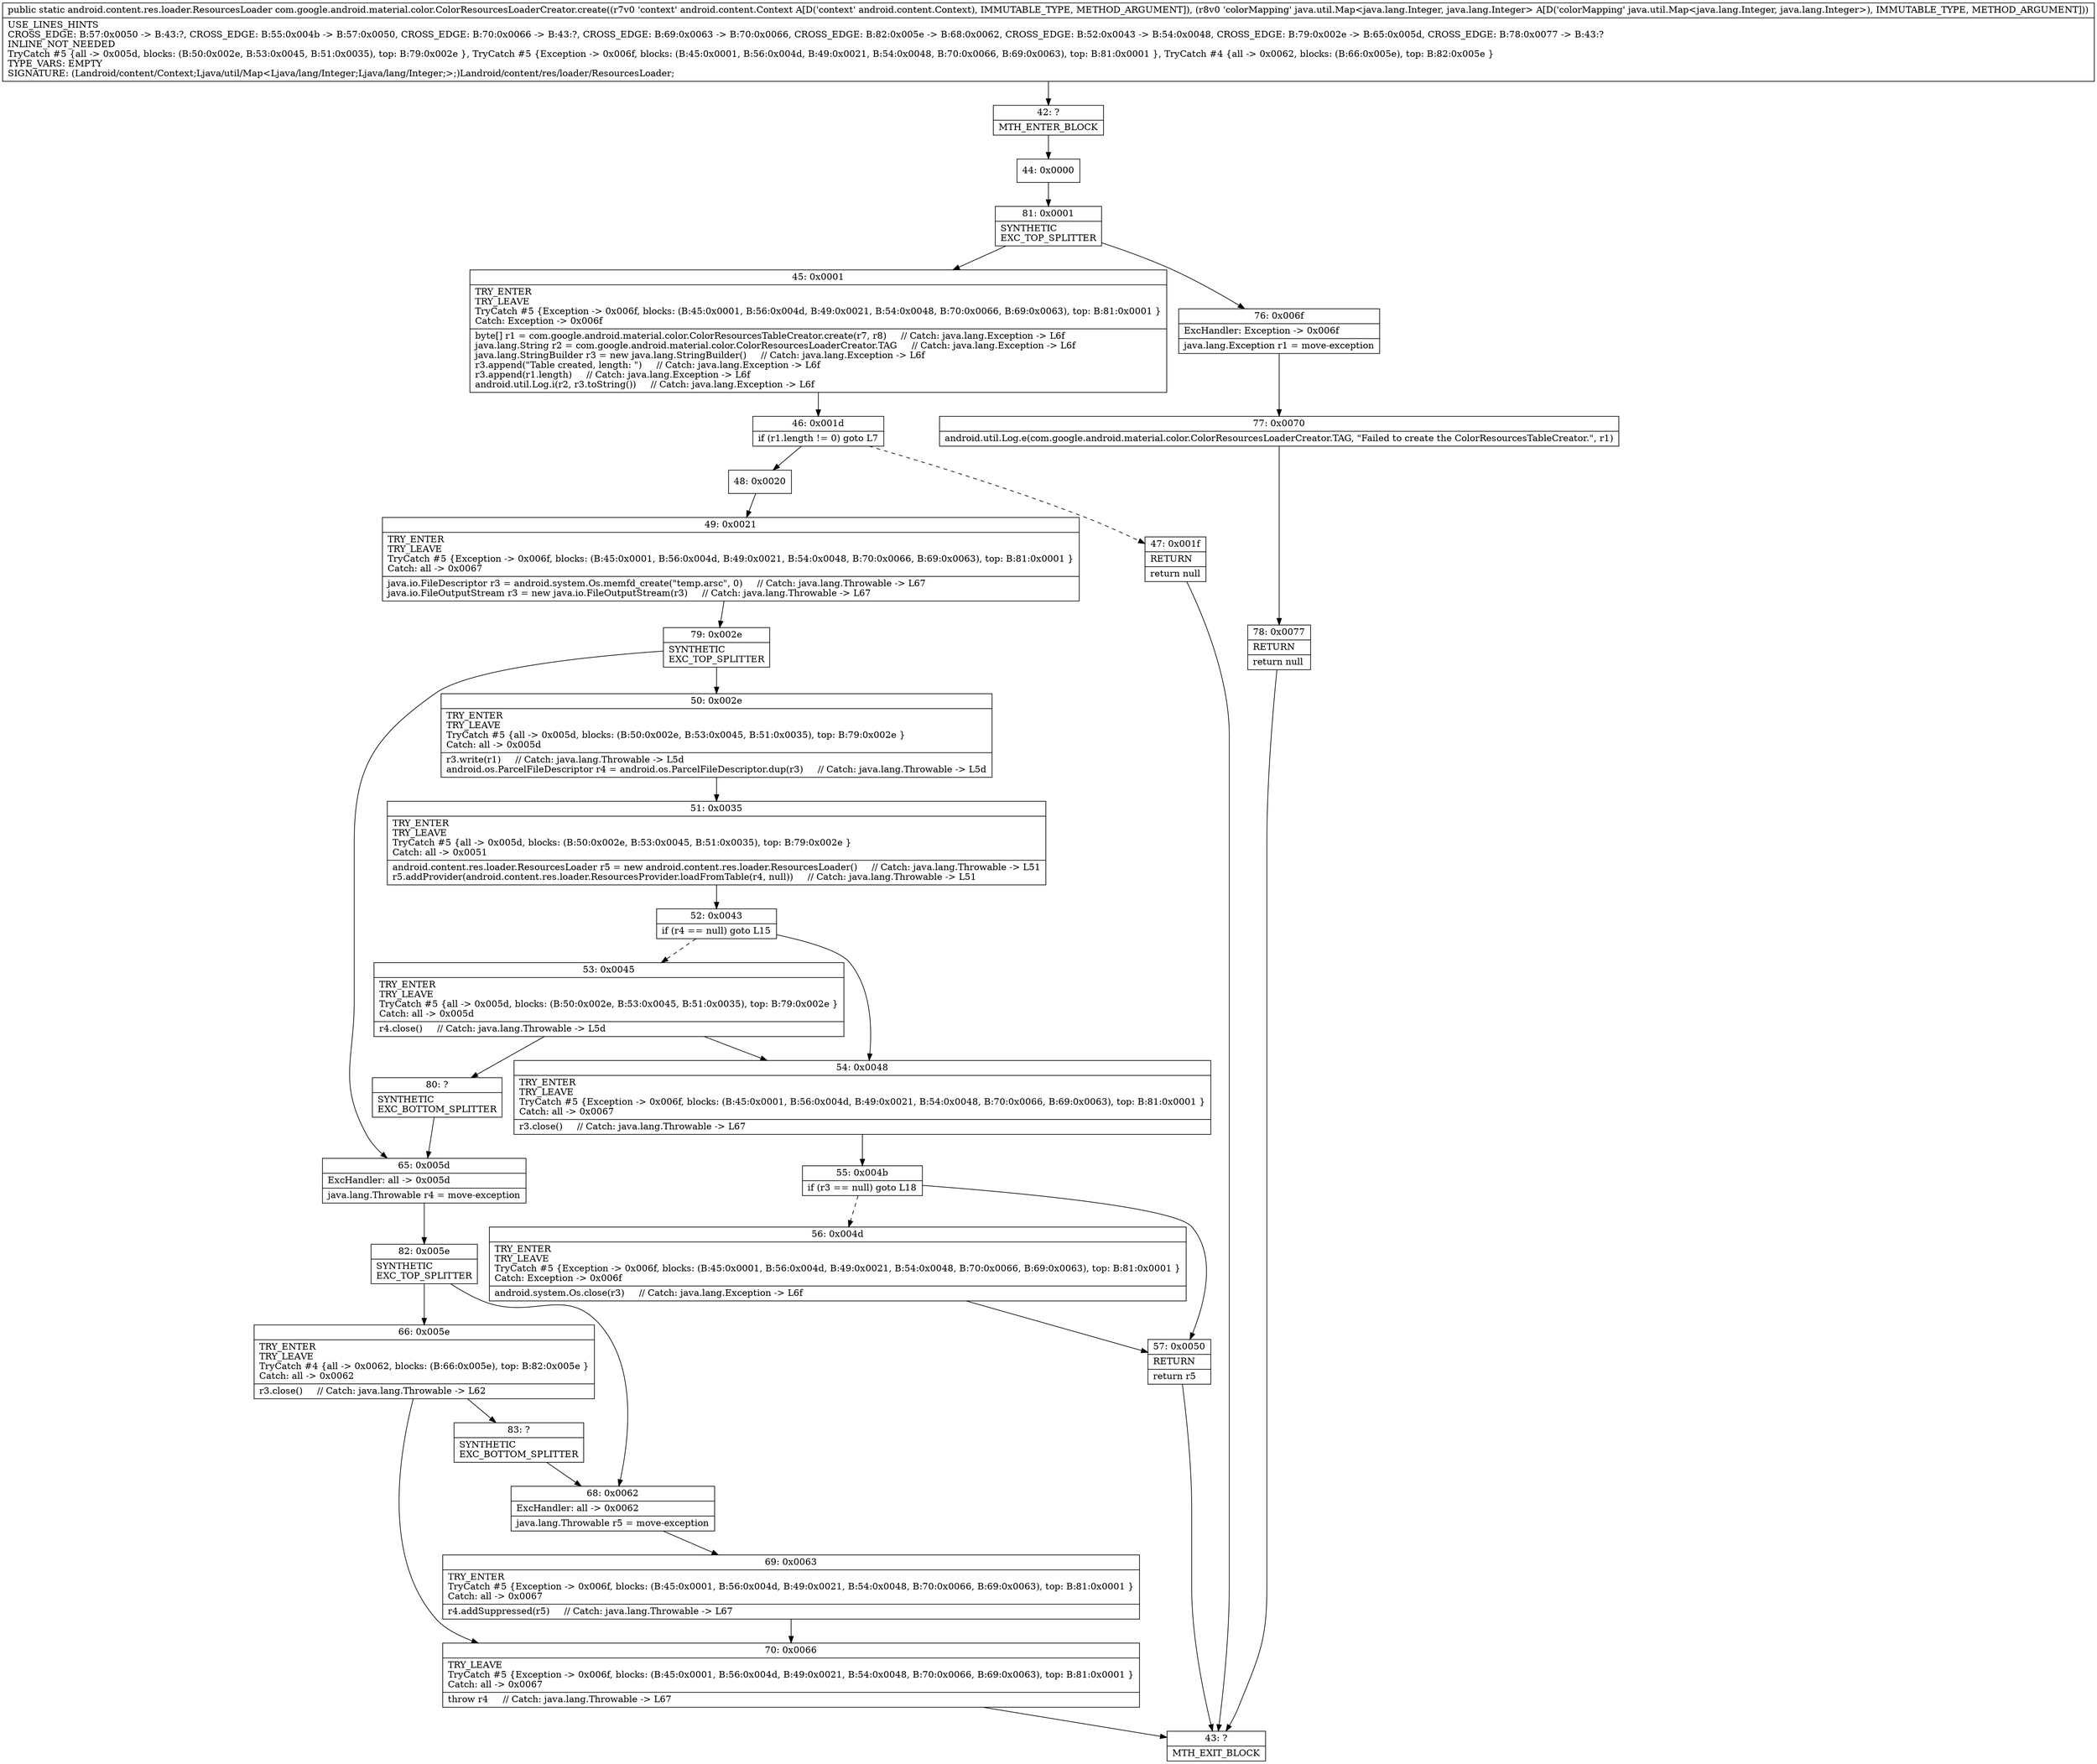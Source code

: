 digraph "CFG forcom.google.android.material.color.ColorResourcesLoaderCreator.create(Landroid\/content\/Context;Ljava\/util\/Map;)Landroid\/content\/res\/loader\/ResourcesLoader;" {
Node_42 [shape=record,label="{42\:\ ?|MTH_ENTER_BLOCK\l}"];
Node_44 [shape=record,label="{44\:\ 0x0000}"];
Node_81 [shape=record,label="{81\:\ 0x0001|SYNTHETIC\lEXC_TOP_SPLITTER\l}"];
Node_45 [shape=record,label="{45\:\ 0x0001|TRY_ENTER\lTRY_LEAVE\lTryCatch #5 \{Exception \-\> 0x006f, blocks: (B:45:0x0001, B:56:0x004d, B:49:0x0021, B:54:0x0048, B:70:0x0066, B:69:0x0063), top: B:81:0x0001 \}\lCatch: Exception \-\> 0x006f\l|byte[] r1 = com.google.android.material.color.ColorResourcesTableCreator.create(r7, r8)     \/\/ Catch: java.lang.Exception \-\> L6f\ljava.lang.String r2 = com.google.android.material.color.ColorResourcesLoaderCreator.TAG     \/\/ Catch: java.lang.Exception \-\> L6f\ljava.lang.StringBuilder r3 = new java.lang.StringBuilder()     \/\/ Catch: java.lang.Exception \-\> L6f\lr3.append(\"Table created, length: \")     \/\/ Catch: java.lang.Exception \-\> L6f\lr3.append(r1.length)     \/\/ Catch: java.lang.Exception \-\> L6f\landroid.util.Log.i(r2, r3.toString())     \/\/ Catch: java.lang.Exception \-\> L6f\l}"];
Node_46 [shape=record,label="{46\:\ 0x001d|if (r1.length != 0) goto L7\l}"];
Node_47 [shape=record,label="{47\:\ 0x001f|RETURN\l|return null\l}"];
Node_43 [shape=record,label="{43\:\ ?|MTH_EXIT_BLOCK\l}"];
Node_48 [shape=record,label="{48\:\ 0x0020}"];
Node_49 [shape=record,label="{49\:\ 0x0021|TRY_ENTER\lTRY_LEAVE\lTryCatch #5 \{Exception \-\> 0x006f, blocks: (B:45:0x0001, B:56:0x004d, B:49:0x0021, B:54:0x0048, B:70:0x0066, B:69:0x0063), top: B:81:0x0001 \}\lCatch: all \-\> 0x0067\l|java.io.FileDescriptor r3 = android.system.Os.memfd_create(\"temp.arsc\", 0)     \/\/ Catch: java.lang.Throwable \-\> L67\ljava.io.FileOutputStream r3 = new java.io.FileOutputStream(r3)     \/\/ Catch: java.lang.Throwable \-\> L67\l}"];
Node_79 [shape=record,label="{79\:\ 0x002e|SYNTHETIC\lEXC_TOP_SPLITTER\l}"];
Node_50 [shape=record,label="{50\:\ 0x002e|TRY_ENTER\lTRY_LEAVE\lTryCatch #5 \{all \-\> 0x005d, blocks: (B:50:0x002e, B:53:0x0045, B:51:0x0035), top: B:79:0x002e \}\lCatch: all \-\> 0x005d\l|r3.write(r1)     \/\/ Catch: java.lang.Throwable \-\> L5d\landroid.os.ParcelFileDescriptor r4 = android.os.ParcelFileDescriptor.dup(r3)     \/\/ Catch: java.lang.Throwable \-\> L5d\l}"];
Node_51 [shape=record,label="{51\:\ 0x0035|TRY_ENTER\lTRY_LEAVE\lTryCatch #5 \{all \-\> 0x005d, blocks: (B:50:0x002e, B:53:0x0045, B:51:0x0035), top: B:79:0x002e \}\lCatch: all \-\> 0x0051\l|android.content.res.loader.ResourcesLoader r5 = new android.content.res.loader.ResourcesLoader()     \/\/ Catch: java.lang.Throwable \-\> L51\lr5.addProvider(android.content.res.loader.ResourcesProvider.loadFromTable(r4, null))     \/\/ Catch: java.lang.Throwable \-\> L51\l}"];
Node_52 [shape=record,label="{52\:\ 0x0043|if (r4 == null) goto L15\l}"];
Node_53 [shape=record,label="{53\:\ 0x0045|TRY_ENTER\lTRY_LEAVE\lTryCatch #5 \{all \-\> 0x005d, blocks: (B:50:0x002e, B:53:0x0045, B:51:0x0035), top: B:79:0x002e \}\lCatch: all \-\> 0x005d\l|r4.close()     \/\/ Catch: java.lang.Throwable \-\> L5d\l}"];
Node_80 [shape=record,label="{80\:\ ?|SYNTHETIC\lEXC_BOTTOM_SPLITTER\l}"];
Node_54 [shape=record,label="{54\:\ 0x0048|TRY_ENTER\lTRY_LEAVE\lTryCatch #5 \{Exception \-\> 0x006f, blocks: (B:45:0x0001, B:56:0x004d, B:49:0x0021, B:54:0x0048, B:70:0x0066, B:69:0x0063), top: B:81:0x0001 \}\lCatch: all \-\> 0x0067\l|r3.close()     \/\/ Catch: java.lang.Throwable \-\> L67\l}"];
Node_55 [shape=record,label="{55\:\ 0x004b|if (r3 == null) goto L18\l}"];
Node_56 [shape=record,label="{56\:\ 0x004d|TRY_ENTER\lTRY_LEAVE\lTryCatch #5 \{Exception \-\> 0x006f, blocks: (B:45:0x0001, B:56:0x004d, B:49:0x0021, B:54:0x0048, B:70:0x0066, B:69:0x0063), top: B:81:0x0001 \}\lCatch: Exception \-\> 0x006f\l|android.system.Os.close(r3)     \/\/ Catch: java.lang.Exception \-\> L6f\l}"];
Node_57 [shape=record,label="{57\:\ 0x0050|RETURN\l|return r5\l}"];
Node_65 [shape=record,label="{65\:\ 0x005d|ExcHandler: all \-\> 0x005d\l|java.lang.Throwable r4 = move\-exception\l}"];
Node_82 [shape=record,label="{82\:\ 0x005e|SYNTHETIC\lEXC_TOP_SPLITTER\l}"];
Node_66 [shape=record,label="{66\:\ 0x005e|TRY_ENTER\lTRY_LEAVE\lTryCatch #4 \{all \-\> 0x0062, blocks: (B:66:0x005e), top: B:82:0x005e \}\lCatch: all \-\> 0x0062\l|r3.close()     \/\/ Catch: java.lang.Throwable \-\> L62\l}"];
Node_70 [shape=record,label="{70\:\ 0x0066|TRY_LEAVE\lTryCatch #5 \{Exception \-\> 0x006f, blocks: (B:45:0x0001, B:56:0x004d, B:49:0x0021, B:54:0x0048, B:70:0x0066, B:69:0x0063), top: B:81:0x0001 \}\lCatch: all \-\> 0x0067\l|throw r4     \/\/ Catch: java.lang.Throwable \-\> L67\l}"];
Node_83 [shape=record,label="{83\:\ ?|SYNTHETIC\lEXC_BOTTOM_SPLITTER\l}"];
Node_68 [shape=record,label="{68\:\ 0x0062|ExcHandler: all \-\> 0x0062\l|java.lang.Throwable r5 = move\-exception\l}"];
Node_69 [shape=record,label="{69\:\ 0x0063|TRY_ENTER\lTryCatch #5 \{Exception \-\> 0x006f, blocks: (B:45:0x0001, B:56:0x004d, B:49:0x0021, B:54:0x0048, B:70:0x0066, B:69:0x0063), top: B:81:0x0001 \}\lCatch: all \-\> 0x0067\l|r4.addSuppressed(r5)     \/\/ Catch: java.lang.Throwable \-\> L67\l}"];
Node_76 [shape=record,label="{76\:\ 0x006f|ExcHandler: Exception \-\> 0x006f\l|java.lang.Exception r1 = move\-exception\l}"];
Node_77 [shape=record,label="{77\:\ 0x0070|android.util.Log.e(com.google.android.material.color.ColorResourcesLoaderCreator.TAG, \"Failed to create the ColorResourcesTableCreator.\", r1)\l}"];
Node_78 [shape=record,label="{78\:\ 0x0077|RETURN\l|return null\l}"];
MethodNode[shape=record,label="{public static android.content.res.loader.ResourcesLoader com.google.android.material.color.ColorResourcesLoaderCreator.create((r7v0 'context' android.content.Context A[D('context' android.content.Context), IMMUTABLE_TYPE, METHOD_ARGUMENT]), (r8v0 'colorMapping' java.util.Map\<java.lang.Integer, java.lang.Integer\> A[D('colorMapping' java.util.Map\<java.lang.Integer, java.lang.Integer\>), IMMUTABLE_TYPE, METHOD_ARGUMENT]))  | USE_LINES_HINTS\lCROSS_EDGE: B:57:0x0050 \-\> B:43:?, CROSS_EDGE: B:55:0x004b \-\> B:57:0x0050, CROSS_EDGE: B:70:0x0066 \-\> B:43:?, CROSS_EDGE: B:69:0x0063 \-\> B:70:0x0066, CROSS_EDGE: B:82:0x005e \-\> B:68:0x0062, CROSS_EDGE: B:52:0x0043 \-\> B:54:0x0048, CROSS_EDGE: B:79:0x002e \-\> B:65:0x005d, CROSS_EDGE: B:78:0x0077 \-\> B:43:?\lINLINE_NOT_NEEDED\lTryCatch #5 \{all \-\> 0x005d, blocks: (B:50:0x002e, B:53:0x0045, B:51:0x0035), top: B:79:0x002e \}, TryCatch #5 \{Exception \-\> 0x006f, blocks: (B:45:0x0001, B:56:0x004d, B:49:0x0021, B:54:0x0048, B:70:0x0066, B:69:0x0063), top: B:81:0x0001 \}, TryCatch #4 \{all \-\> 0x0062, blocks: (B:66:0x005e), top: B:82:0x005e \}\lTYPE_VARS: EMPTY\lSIGNATURE: (Landroid\/content\/Context;Ljava\/util\/Map\<Ljava\/lang\/Integer;Ljava\/lang\/Integer;\>;)Landroid\/content\/res\/loader\/ResourcesLoader;\l}"];
MethodNode -> Node_42;Node_42 -> Node_44;
Node_44 -> Node_81;
Node_81 -> Node_45;
Node_81 -> Node_76;
Node_45 -> Node_46;
Node_46 -> Node_47[style=dashed];
Node_46 -> Node_48;
Node_47 -> Node_43;
Node_48 -> Node_49;
Node_49 -> Node_79;
Node_79 -> Node_50;
Node_79 -> Node_65;
Node_50 -> Node_51;
Node_51 -> Node_52;
Node_52 -> Node_53[style=dashed];
Node_52 -> Node_54;
Node_53 -> Node_54;
Node_53 -> Node_80;
Node_80 -> Node_65;
Node_54 -> Node_55;
Node_55 -> Node_56[style=dashed];
Node_55 -> Node_57;
Node_56 -> Node_57;
Node_57 -> Node_43;
Node_65 -> Node_82;
Node_82 -> Node_66;
Node_82 -> Node_68;
Node_66 -> Node_70;
Node_66 -> Node_83;
Node_70 -> Node_43;
Node_83 -> Node_68;
Node_68 -> Node_69;
Node_69 -> Node_70;
Node_76 -> Node_77;
Node_77 -> Node_78;
Node_78 -> Node_43;
}

